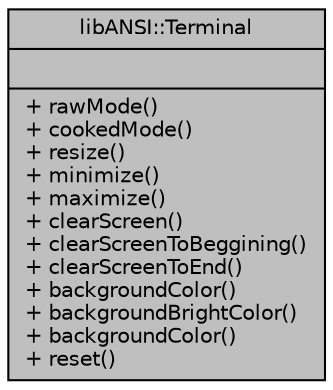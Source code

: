 digraph "libANSI::Terminal"
{
 // LATEX_PDF_SIZE
  edge [fontname="Helvetica",fontsize="10",labelfontname="Helvetica",labelfontsize="10"];
  node [fontname="Helvetica",fontsize="10",shape=record];
  Node1 [label="{libANSI::Terminal\n||+ rawMode()\l+ cookedMode()\l+ resize()\l+ minimize()\l+ maximize()\l+ clearScreen()\l+ clearScreenToBeggining()\l+ clearScreenToEnd()\l+ backgroundColor()\l+ backgroundBrightColor()\l+ backgroundColor()\l+ reset()\l}",height=0.2,width=0.4,color="black", fillcolor="grey75", style="filled", fontcolor="black",tooltip=" "];
}
